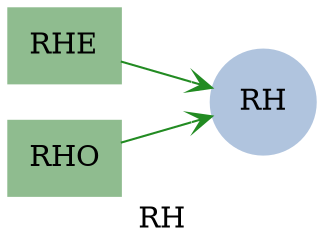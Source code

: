 // This file is generated by the --graph_format option of the Temoa model.  It
// is a Graphviz DOT language text description of a Temoa model instance.  For
// the curious, Graphviz will read this file to create an equivalent image in
// a number of formats, including SVG, PNG, GIF, and PDF.  For example, here
// is how one might invoke Graphviz to create an SVG image from the dot file.
//
// dot -Tsvg -o model.svg model.dot
//
// For more information, see the Graphviz homepage: http://graphviz.org/

// This particular file is the dot language description of the flow of energy
// via the carrier 'RH'.

strict digraph Temoa_energy_carrier {
	label = "RH"

	color       = "black";
	compound    = "True";
	concentrate = "True";
	rankdir     = "LR";
	splines     = "True";

	// Default node attributes
	node [ style="filled" ] ;

	// Default edge attributes
	edge [
	  arrowhead      = "vee",
	  fontsize       = "8",
	  label          = "   ",
	  labelfloat     = "false",
	  len            = "2",
	  weight         = "0.5",
	] ;


	// Define individual nodes (and non-default characteristics)
	subgraph techs {
		node [ color="darkseagreen", shape="box" ] ;

		"RHE" [ href="../processes/process_RHE.svg" ] ;
		"RHO" [ href="../processes/process_RHO.svg" ] ;
	}

	subgraph energy_carriers {
		node [ color="lightsteelblue", shape="circle" ] ;

		"RH" [ href="../simple_model.svg" ] ;
	}

	// Define individual edges (and non-default characteristics)
	subgraph outputs {
		edge [ color="forestgreen" ] ;

		"RHE" -> "RH" ;
		"RHO" -> "RH" ;
	}

	subgraph inputs {
		edge [ color="firebrick" ] ;

		// no edges in this section
	}
}
